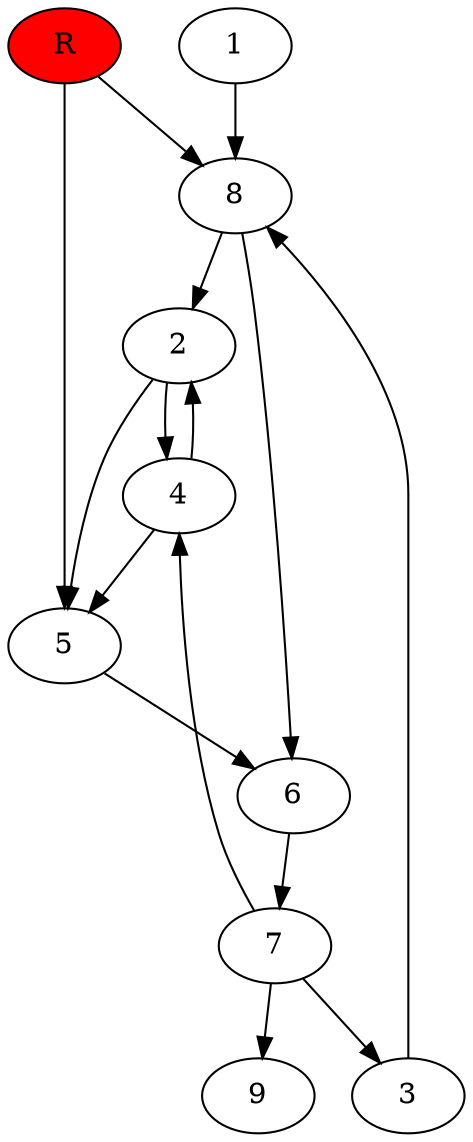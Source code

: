 digraph prb38474 {
	1
	2
	3
	4
	5
	6
	7
	8
	R [fillcolor="#ff0000" style=filled]
	1 -> 8
	2 -> 4
	2 -> 5
	3 -> 8
	4 -> 2
	4 -> 5
	5 -> 6
	6 -> 7
	7 -> 3
	7 -> 4
	7 -> 9
	8 -> 2
	8 -> 6
	R -> 5
	R -> 8
}
